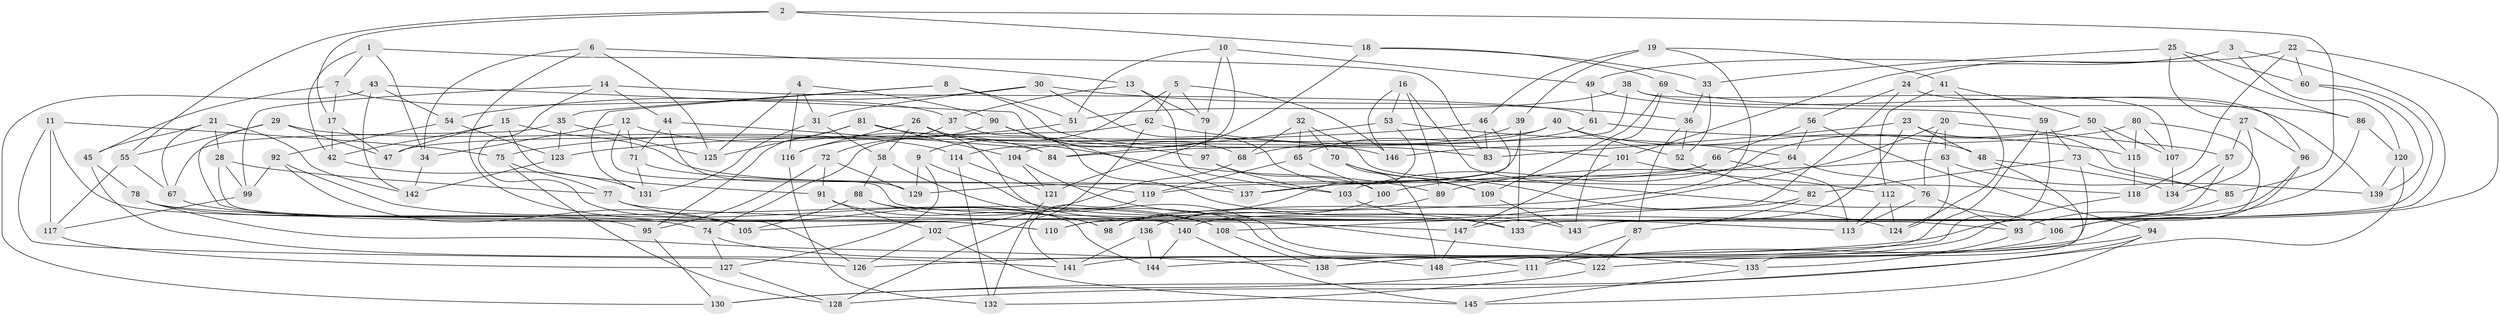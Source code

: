 // Generated by graph-tools (version 1.1) at 2025/11/02/27/25 16:11:45]
// undirected, 148 vertices, 296 edges
graph export_dot {
graph [start="1"]
  node [color=gray90,style=filled];
  1;
  2;
  3;
  4;
  5;
  6;
  7;
  8;
  9;
  10;
  11;
  12;
  13;
  14;
  15;
  16;
  17;
  18;
  19;
  20;
  21;
  22;
  23;
  24;
  25;
  26;
  27;
  28;
  29;
  30;
  31;
  32;
  33;
  34;
  35;
  36;
  37;
  38;
  39;
  40;
  41;
  42;
  43;
  44;
  45;
  46;
  47;
  48;
  49;
  50;
  51;
  52;
  53;
  54;
  55;
  56;
  57;
  58;
  59;
  60;
  61;
  62;
  63;
  64;
  65;
  66;
  67;
  68;
  69;
  70;
  71;
  72;
  73;
  74;
  75;
  76;
  77;
  78;
  79;
  80;
  81;
  82;
  83;
  84;
  85;
  86;
  87;
  88;
  89;
  90;
  91;
  92;
  93;
  94;
  95;
  96;
  97;
  98;
  99;
  100;
  101;
  102;
  103;
  104;
  105;
  106;
  107;
  108;
  109;
  110;
  111;
  112;
  113;
  114;
  115;
  116;
  117;
  118;
  119;
  120;
  121;
  122;
  123;
  124;
  125;
  126;
  127;
  128;
  129;
  130;
  131;
  132;
  133;
  134;
  135;
  136;
  137;
  138;
  139;
  140;
  141;
  142;
  143;
  144;
  145;
  146;
  147;
  148;
  1 -- 34;
  1 -- 42;
  1 -- 83;
  1 -- 7;
  2 -- 17;
  2 -- 85;
  2 -- 18;
  2 -- 55;
  3 -- 101;
  3 -- 133;
  3 -- 24;
  3 -- 120;
  4 -- 31;
  4 -- 90;
  4 -- 125;
  4 -- 116;
  5 -- 146;
  5 -- 9;
  5 -- 79;
  5 -- 62;
  6 -- 34;
  6 -- 126;
  6 -- 13;
  6 -- 125;
  7 -- 37;
  7 -- 17;
  7 -- 45;
  8 -- 131;
  8 -- 83;
  8 -- 51;
  8 -- 35;
  9 -- 129;
  9 -- 133;
  9 -- 127;
  10 -- 51;
  10 -- 104;
  10 -- 49;
  10 -- 79;
  11 -- 126;
  11 -- 117;
  11 -- 105;
  11 -- 75;
  12 -- 34;
  12 -- 84;
  12 -- 71;
  12 -- 93;
  13 -- 103;
  13 -- 79;
  13 -- 37;
  14 -- 144;
  14 -- 61;
  14 -- 99;
  14 -- 44;
  15 -- 137;
  15 -- 42;
  15 -- 91;
  15 -- 47;
  16 -- 146;
  16 -- 89;
  16 -- 53;
  16 -- 106;
  17 -- 47;
  17 -- 42;
  18 -- 121;
  18 -- 69;
  18 -- 33;
  19 -- 39;
  19 -- 46;
  19 -- 110;
  19 -- 41;
  20 -- 63;
  20 -- 105;
  20 -- 57;
  20 -- 76;
  21 -- 67;
  21 -- 28;
  21 -- 45;
  21 -- 142;
  22 -- 49;
  22 -- 118;
  22 -- 60;
  22 -- 143;
  23 -- 48;
  23 -- 85;
  23 -- 147;
  23 -- 83;
  24 -- 108;
  24 -- 96;
  24 -- 56;
  25 -- 86;
  25 -- 60;
  25 -- 27;
  25 -- 33;
  26 -- 116;
  26 -- 135;
  26 -- 89;
  26 -- 58;
  27 -- 57;
  27 -- 96;
  27 -- 134;
  28 -- 140;
  28 -- 99;
  28 -- 77;
  29 -- 110;
  29 -- 47;
  29 -- 114;
  29 -- 55;
  30 -- 36;
  30 -- 109;
  30 -- 54;
  30 -- 31;
  31 -- 58;
  31 -- 131;
  32 -- 70;
  32 -- 118;
  32 -- 68;
  32 -- 65;
  33 -- 36;
  33 -- 52;
  34 -- 142;
  35 -- 67;
  35 -- 123;
  35 -- 125;
  36 -- 87;
  36 -- 52;
  37 -- 72;
  37 -- 143;
  38 -- 51;
  38 -- 84;
  38 -- 107;
  38 -- 139;
  39 -- 68;
  39 -- 119;
  39 -- 133;
  40 -- 65;
  40 -- 48;
  40 -- 52;
  40 -- 47;
  41 -- 50;
  41 -- 124;
  41 -- 112;
  42 -- 131;
  43 -- 54;
  43 -- 68;
  43 -- 142;
  43 -- 130;
  44 -- 71;
  44 -- 129;
  44 -- 84;
  45 -- 141;
  45 -- 78;
  46 -- 83;
  46 -- 137;
  46 -- 123;
  48 -- 135;
  48 -- 134;
  49 -- 61;
  49 -- 59;
  50 -- 115;
  50 -- 103;
  50 -- 107;
  51 -- 75;
  52 -- 82;
  53 -- 98;
  53 -- 64;
  53 -- 84;
  54 -- 123;
  54 -- 92;
  55 -- 67;
  55 -- 117;
  56 -- 94;
  56 -- 64;
  56 -- 66;
  57 -- 126;
  57 -- 134;
  58 -- 122;
  58 -- 88;
  59 -- 141;
  59 -- 144;
  59 -- 73;
  60 -- 139;
  60 -- 110;
  61 -- 114;
  61 -- 115;
  62 -- 74;
  62 -- 101;
  62 -- 128;
  63 -- 139;
  63 -- 89;
  63 -- 124;
  64 -- 76;
  64 -- 100;
  65 -- 119;
  65 -- 100;
  66 -- 113;
  66 -- 137;
  66 -- 129;
  67 -- 74;
  68 -- 102;
  69 -- 86;
  69 -- 109;
  69 -- 143;
  70 -- 148;
  70 -- 124;
  70 -- 109;
  71 -- 131;
  71 -- 119;
  72 -- 91;
  72 -- 95;
  72 -- 129;
  73 -- 82;
  73 -- 85;
  73 -- 122;
  74 -- 148;
  74 -- 127;
  75 -- 128;
  75 -- 77;
  76 -- 93;
  76 -- 113;
  77 -- 98;
  77 -- 147;
  78 -- 110;
  78 -- 138;
  78 -- 95;
  79 -- 97;
  80 -- 146;
  80 -- 106;
  80 -- 115;
  80 -- 107;
  81 -- 104;
  81 -- 95;
  81 -- 125;
  81 -- 146;
  82 -- 87;
  82 -- 98;
  85 -- 106;
  86 -- 93;
  86 -- 120;
  87 -- 111;
  87 -- 122;
  88 -- 111;
  88 -- 108;
  88 -- 105;
  89 -- 136;
  90 -- 97;
  90 -- 137;
  90 -- 116;
  91 -- 98;
  91 -- 102;
  92 -- 108;
  92 -- 99;
  92 -- 105;
  93 -- 135;
  94 -- 128;
  94 -- 145;
  94 -- 111;
  95 -- 130;
  96 -- 140;
  96 -- 148;
  97 -- 100;
  97 -- 103;
  99 -- 117;
  100 -- 136;
  101 -- 112;
  101 -- 147;
  102 -- 126;
  102 -- 145;
  103 -- 133;
  104 -- 113;
  104 -- 121;
  106 -- 138;
  107 -- 134;
  108 -- 138;
  109 -- 143;
  111 -- 130;
  112 -- 113;
  112 -- 124;
  114 -- 121;
  114 -- 132;
  115 -- 118;
  116 -- 132;
  117 -- 127;
  118 -- 138;
  119 -- 141;
  120 -- 139;
  120 -- 130;
  121 -- 132;
  122 -- 132;
  123 -- 142;
  127 -- 128;
  135 -- 145;
  136 -- 144;
  136 -- 141;
  140 -- 144;
  140 -- 145;
  147 -- 148;
}
